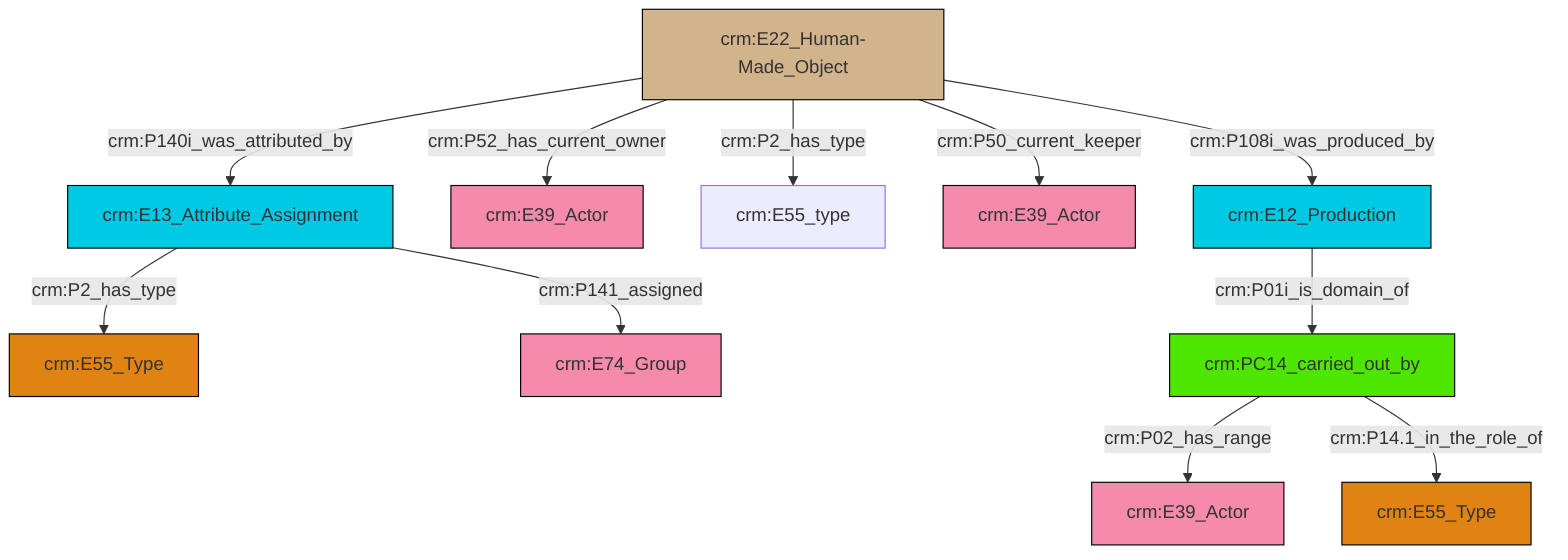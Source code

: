 graph TD
classDef Literal fill:#f2f2f2,stroke:#000000;
classDef CRM_Entity fill:#FFFFFF,stroke:#000000;
classDef Temporal_Entity fill:#00C9E6, stroke:#000000;
classDef Type fill:#E18312, stroke:#000000;
classDef Time-Span fill:#2C9C91, stroke:#000000;
classDef Appellation fill:#FFEB7F, stroke:#000000;
classDef Place fill:#008836, stroke:#000000;
classDef Persistent_Item fill:#B266B2, stroke:#000000;
classDef Conceptual_Object fill:#FFD700, stroke:#000000;
classDef Physical_Thing fill:#D2B48C, stroke:#000000;
classDef Actor fill:#f58aad, stroke:#000000;
classDef PC_Classes fill:#4ce600, stroke:#000000;
classDef Multi fill:#cccccc,stroke:#000000;

2["crm:PC14_carried_out_by"]:::PC_Classes -->|crm:P02_has_range| 3["crm:E39_Actor"]:::Actor
4["crm:E22_Human-Made_Object"]:::Physical_Thing -->|crm:P140i_was_attributed_by| 5["crm:E13_Attribute_Assignment"]:::Temporal_Entity
4["crm:E22_Human-Made_Object"]:::Physical_Thing -->|crm:P52_has_current_owner| 8["crm:E39_Actor"]:::Actor
5["crm:E13_Attribute_Assignment"]:::Temporal_Entity -->|crm:P2_has_type| 0["crm:E55_Type"]:::Type
2["crm:PC14_carried_out_by"]:::PC_Classes -->|crm:P14.1_in_the_role_of| 6["crm:E55_Type"]:::Type
19["crm:E12_Production"]:::Temporal_Entity -->|crm:P01i_is_domain_of| 2["crm:PC14_carried_out_by"]:::PC_Classes
5["crm:E13_Attribute_Assignment"]:::Temporal_Entity -->|crm:P141_assigned| 11["crm:E74_Group"]:::Actor
4["crm:E22_Human-Made_Object"]:::Physical_Thing -->|crm:P2_has_type| 14["crm:E55_type"]:::Default
4["crm:E22_Human-Made_Object"]:::Physical_Thing -->|crm:P50_current_keeper| 17["crm:E39_Actor"]:::Actor
4["crm:E22_Human-Made_Object"]:::Physical_Thing -->|crm:P108i_was_produced_by| 19["crm:E12_Production"]:::Temporal_Entity